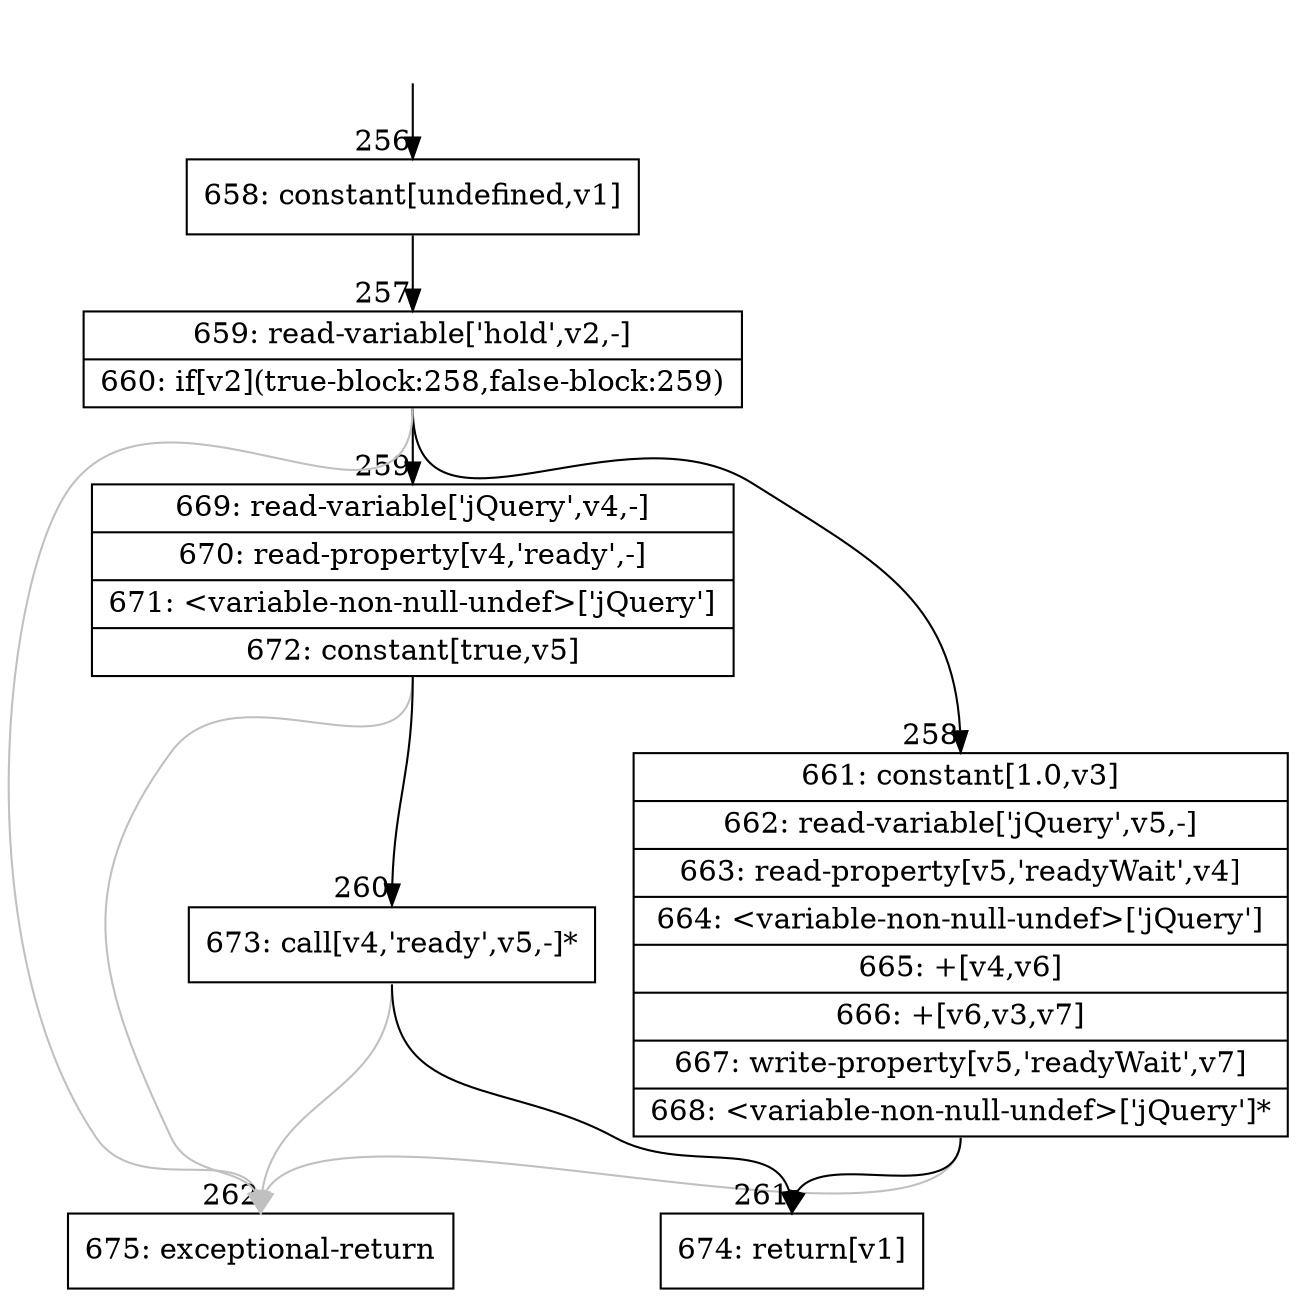 digraph {
rankdir="TD"
BB_entry20[shape=none,label=""];
BB_entry20 -> BB256 [tailport=s, headport=n, headlabel="    256"]
BB256 [shape=record label="{658: constant[undefined,v1]}" ] 
BB256 -> BB257 [tailport=s, headport=n, headlabel="      257"]
BB257 [shape=record label="{659: read-variable['hold',v2,-]|660: if[v2](true-block:258,false-block:259)}" ] 
BB257 -> BB258 [tailport=s, headport=n, headlabel="      258"]
BB257 -> BB259 [tailport=s, headport=n, headlabel="      259"]
BB257 -> BB262 [tailport=s, headport=n, color=gray, headlabel="      262"]
BB258 [shape=record label="{661: constant[1.0,v3]|662: read-variable['jQuery',v5,-]|663: read-property[v5,'readyWait',v4]|664: \<variable-non-null-undef\>['jQuery']|665: +[v4,v6]|666: +[v6,v3,v7]|667: write-property[v5,'readyWait',v7]|668: \<variable-non-null-undef\>['jQuery']*}" ] 
BB258 -> BB261 [tailport=s, headport=n, headlabel="      261"]
BB258 -> BB262 [tailport=s, headport=n, color=gray]
BB259 [shape=record label="{669: read-variable['jQuery',v4,-]|670: read-property[v4,'ready',-]|671: \<variable-non-null-undef\>['jQuery']|672: constant[true,v5]}" ] 
BB259 -> BB260 [tailport=s, headport=n, headlabel="      260"]
BB259 -> BB262 [tailport=s, headport=n, color=gray]
BB260 [shape=record label="{673: call[v4,'ready',v5,-]*}" ] 
BB260 -> BB261 [tailport=s, headport=n]
BB260 -> BB262 [tailport=s, headport=n, color=gray]
BB261 [shape=record label="{674: return[v1]}" ] 
BB262 [shape=record label="{675: exceptional-return}" ] 
}
